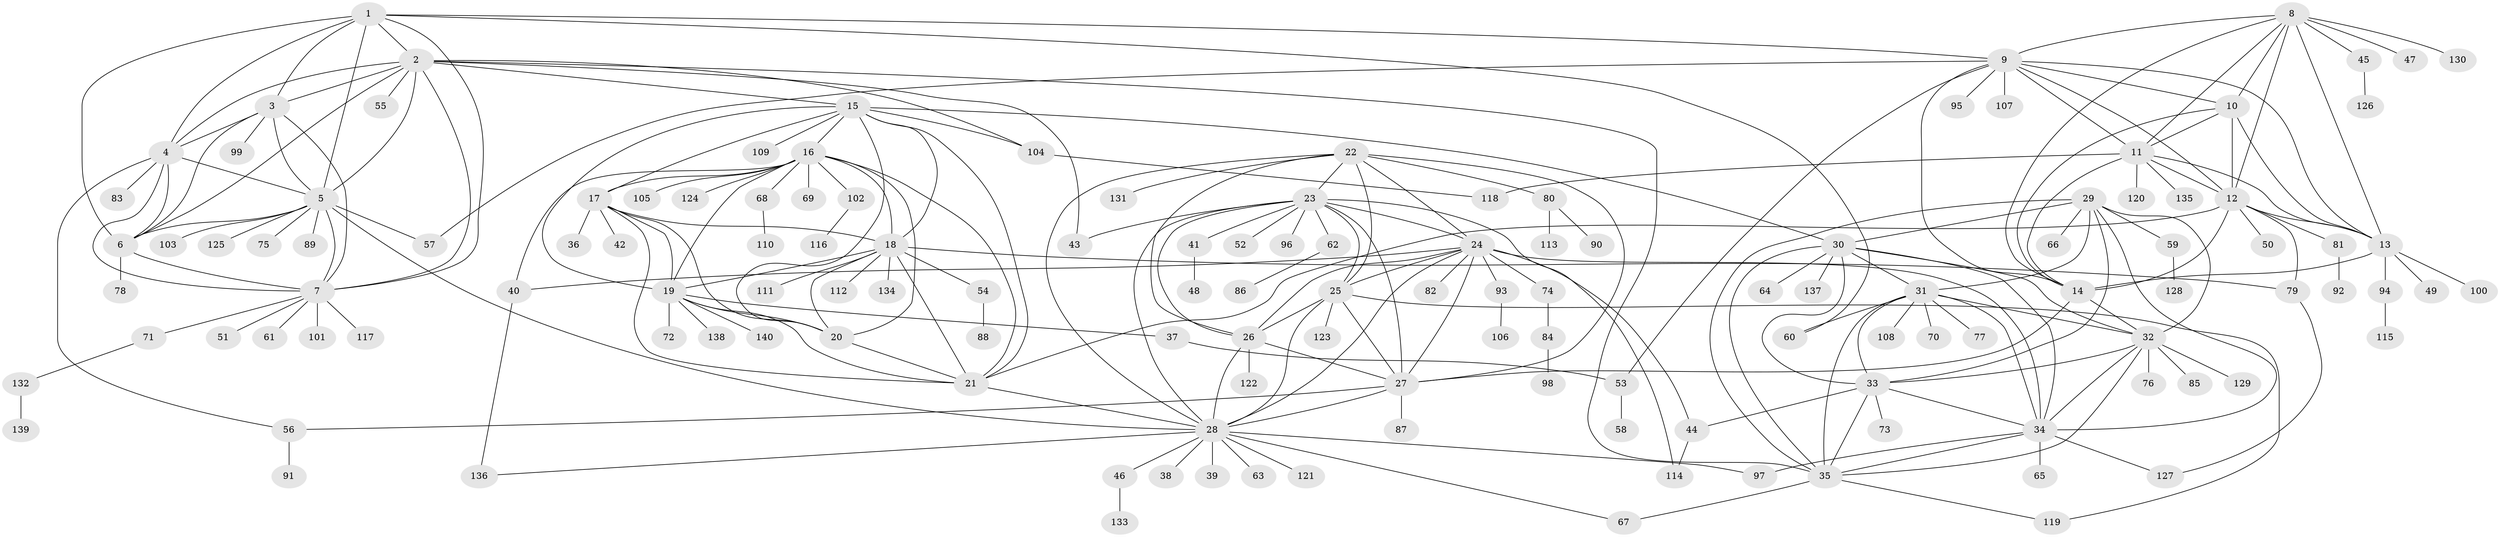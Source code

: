// Generated by graph-tools (version 1.1) at 2025/16/03/09/25 04:16:06]
// undirected, 140 vertices, 236 edges
graph export_dot {
graph [start="1"]
  node [color=gray90,style=filled];
  1;
  2;
  3;
  4;
  5;
  6;
  7;
  8;
  9;
  10;
  11;
  12;
  13;
  14;
  15;
  16;
  17;
  18;
  19;
  20;
  21;
  22;
  23;
  24;
  25;
  26;
  27;
  28;
  29;
  30;
  31;
  32;
  33;
  34;
  35;
  36;
  37;
  38;
  39;
  40;
  41;
  42;
  43;
  44;
  45;
  46;
  47;
  48;
  49;
  50;
  51;
  52;
  53;
  54;
  55;
  56;
  57;
  58;
  59;
  60;
  61;
  62;
  63;
  64;
  65;
  66;
  67;
  68;
  69;
  70;
  71;
  72;
  73;
  74;
  75;
  76;
  77;
  78;
  79;
  80;
  81;
  82;
  83;
  84;
  85;
  86;
  87;
  88;
  89;
  90;
  91;
  92;
  93;
  94;
  95;
  96;
  97;
  98;
  99;
  100;
  101;
  102;
  103;
  104;
  105;
  106;
  107;
  108;
  109;
  110;
  111;
  112;
  113;
  114;
  115;
  116;
  117;
  118;
  119;
  120;
  121;
  122;
  123;
  124;
  125;
  126;
  127;
  128;
  129;
  130;
  131;
  132;
  133;
  134;
  135;
  136;
  137;
  138;
  139;
  140;
  1 -- 2;
  1 -- 3;
  1 -- 4;
  1 -- 5;
  1 -- 6;
  1 -- 7;
  1 -- 9;
  1 -- 60;
  2 -- 3;
  2 -- 4;
  2 -- 5;
  2 -- 6;
  2 -- 7;
  2 -- 15;
  2 -- 35;
  2 -- 43;
  2 -- 55;
  2 -- 104;
  3 -- 4;
  3 -- 5;
  3 -- 6;
  3 -- 7;
  3 -- 99;
  4 -- 5;
  4 -- 6;
  4 -- 7;
  4 -- 56;
  4 -- 83;
  5 -- 6;
  5 -- 7;
  5 -- 28;
  5 -- 57;
  5 -- 75;
  5 -- 89;
  5 -- 103;
  5 -- 125;
  6 -- 7;
  6 -- 78;
  7 -- 51;
  7 -- 61;
  7 -- 71;
  7 -- 101;
  7 -- 117;
  8 -- 9;
  8 -- 10;
  8 -- 11;
  8 -- 12;
  8 -- 13;
  8 -- 14;
  8 -- 45;
  8 -- 47;
  8 -- 130;
  9 -- 10;
  9 -- 11;
  9 -- 12;
  9 -- 13;
  9 -- 14;
  9 -- 53;
  9 -- 57;
  9 -- 95;
  9 -- 107;
  10 -- 11;
  10 -- 12;
  10 -- 13;
  10 -- 14;
  11 -- 12;
  11 -- 13;
  11 -- 14;
  11 -- 118;
  11 -- 120;
  11 -- 135;
  12 -- 13;
  12 -- 14;
  12 -- 21;
  12 -- 50;
  12 -- 79;
  12 -- 81;
  13 -- 14;
  13 -- 49;
  13 -- 94;
  13 -- 100;
  14 -- 27;
  14 -- 32;
  15 -- 16;
  15 -- 17;
  15 -- 18;
  15 -- 19;
  15 -- 20;
  15 -- 21;
  15 -- 30;
  15 -- 104;
  15 -- 109;
  16 -- 17;
  16 -- 18;
  16 -- 19;
  16 -- 20;
  16 -- 21;
  16 -- 40;
  16 -- 68;
  16 -- 69;
  16 -- 102;
  16 -- 105;
  16 -- 124;
  17 -- 18;
  17 -- 19;
  17 -- 20;
  17 -- 21;
  17 -- 36;
  17 -- 42;
  18 -- 19;
  18 -- 20;
  18 -- 21;
  18 -- 54;
  18 -- 79;
  18 -- 111;
  18 -- 112;
  18 -- 134;
  19 -- 20;
  19 -- 21;
  19 -- 37;
  19 -- 72;
  19 -- 138;
  19 -- 140;
  20 -- 21;
  21 -- 28;
  22 -- 23;
  22 -- 24;
  22 -- 25;
  22 -- 26;
  22 -- 27;
  22 -- 28;
  22 -- 80;
  22 -- 131;
  23 -- 24;
  23 -- 25;
  23 -- 26;
  23 -- 27;
  23 -- 28;
  23 -- 41;
  23 -- 43;
  23 -- 52;
  23 -- 62;
  23 -- 96;
  23 -- 114;
  24 -- 25;
  24 -- 26;
  24 -- 27;
  24 -- 28;
  24 -- 34;
  24 -- 40;
  24 -- 44;
  24 -- 74;
  24 -- 82;
  24 -- 93;
  25 -- 26;
  25 -- 27;
  25 -- 28;
  25 -- 119;
  25 -- 123;
  26 -- 27;
  26 -- 28;
  26 -- 122;
  27 -- 28;
  27 -- 56;
  27 -- 87;
  28 -- 38;
  28 -- 39;
  28 -- 46;
  28 -- 63;
  28 -- 67;
  28 -- 97;
  28 -- 121;
  28 -- 136;
  29 -- 30;
  29 -- 31;
  29 -- 32;
  29 -- 33;
  29 -- 34;
  29 -- 35;
  29 -- 59;
  29 -- 66;
  30 -- 31;
  30 -- 32;
  30 -- 33;
  30 -- 34;
  30 -- 35;
  30 -- 64;
  30 -- 137;
  31 -- 32;
  31 -- 33;
  31 -- 34;
  31 -- 35;
  31 -- 60;
  31 -- 70;
  31 -- 77;
  31 -- 108;
  32 -- 33;
  32 -- 34;
  32 -- 35;
  32 -- 76;
  32 -- 85;
  32 -- 129;
  33 -- 34;
  33 -- 35;
  33 -- 44;
  33 -- 73;
  34 -- 35;
  34 -- 65;
  34 -- 97;
  34 -- 127;
  35 -- 67;
  35 -- 119;
  37 -- 53;
  40 -- 136;
  41 -- 48;
  44 -- 114;
  45 -- 126;
  46 -- 133;
  53 -- 58;
  54 -- 88;
  56 -- 91;
  59 -- 128;
  62 -- 86;
  68 -- 110;
  71 -- 132;
  74 -- 84;
  79 -- 127;
  80 -- 90;
  80 -- 113;
  81 -- 92;
  84 -- 98;
  93 -- 106;
  94 -- 115;
  102 -- 116;
  104 -- 118;
  132 -- 139;
}
